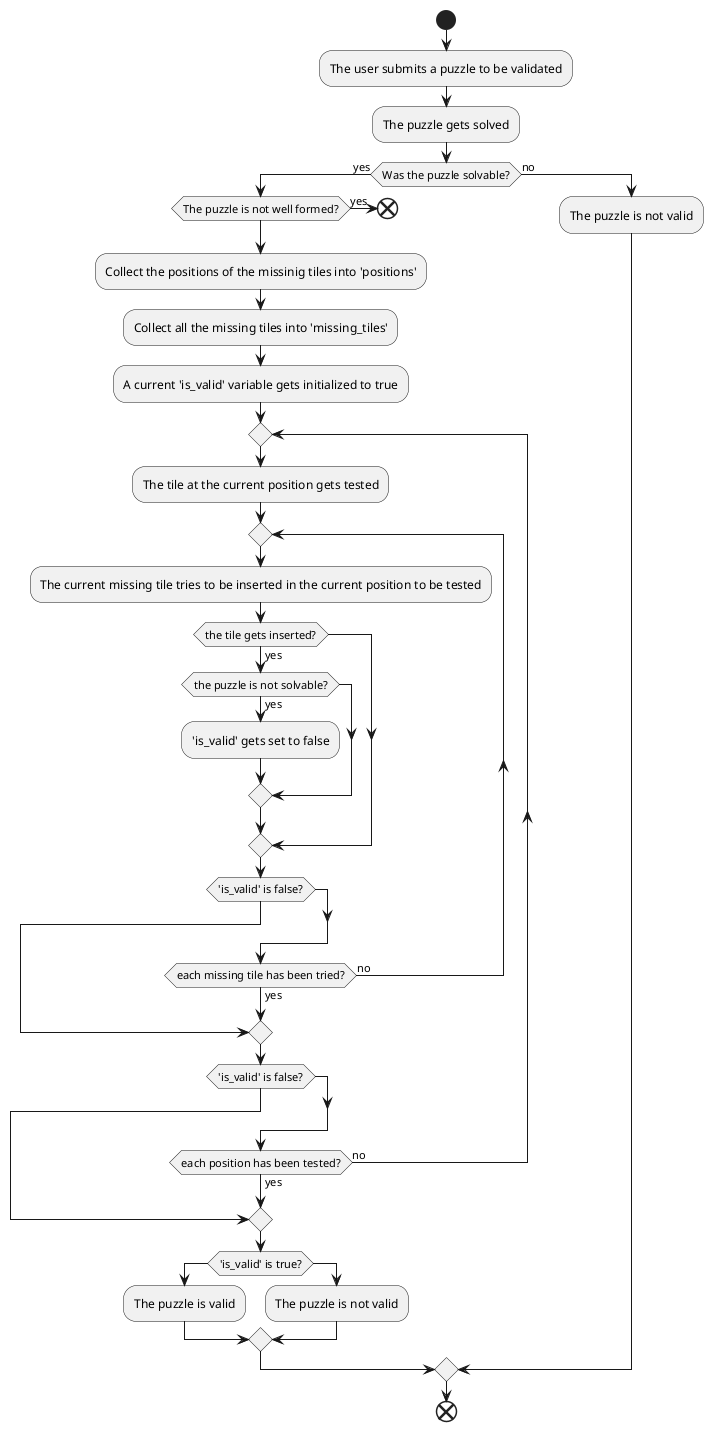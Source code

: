 @startuml validate_activity
start
:The user submits a puzzle to be validated;
:The puzzle gets solved;
if (Was the puzzle solvable?) then (yes)
if (The puzzle is not well formed?) then (yes)
    end
endif
:Collect the positions of the missinig tiles into 'positions';
:Collect all the missing tiles into 'missing_tiles';
:A current 'is_valid' variable gets initialized to true;
repeat
:The tile at the current position gets tested;
repeat
:The current missing tile tries to be inserted in the current position to be tested;
if (the tile gets inserted?) is (yes) then
    if (the puzzle is not solvable?) is (yes) then
        :'is_valid' gets set to false;
    endif
endif
if ('is_valid' is false?) then
    break
endif
repeat while (each missing tile has been tried?) is (no) not (yes)
if ('is_valid' is false?) then
    break
endif
repeat while (each position has been tested?) is (no) not (yes)
if ('is_valid' is true?) then
    :The puzzle is valid;
else
    :The puzzle is not valid;
endif
else (no)
    :The puzzle is not valid;
endif
end
@enduml